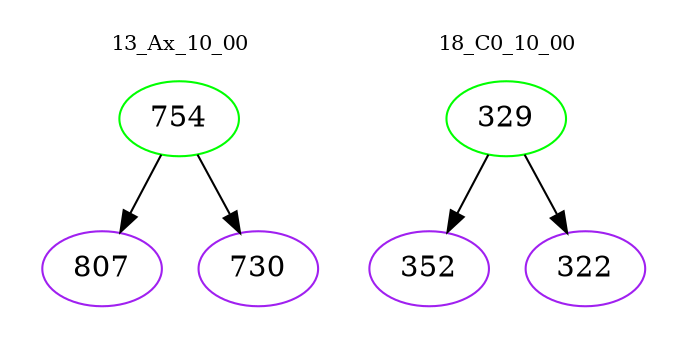 digraph{
subgraph cluster_0 {
color = white
label = "13_Ax_10_00";
fontsize=10;
T0_754 [label="754", color="green"]
T0_754 -> T0_807 [color="black"]
T0_807 [label="807", color="purple"]
T0_754 -> T0_730 [color="black"]
T0_730 [label="730", color="purple"]
}
subgraph cluster_1 {
color = white
label = "18_C0_10_00";
fontsize=10;
T1_329 [label="329", color="green"]
T1_329 -> T1_352 [color="black"]
T1_352 [label="352", color="purple"]
T1_329 -> T1_322 [color="black"]
T1_322 [label="322", color="purple"]
}
}

